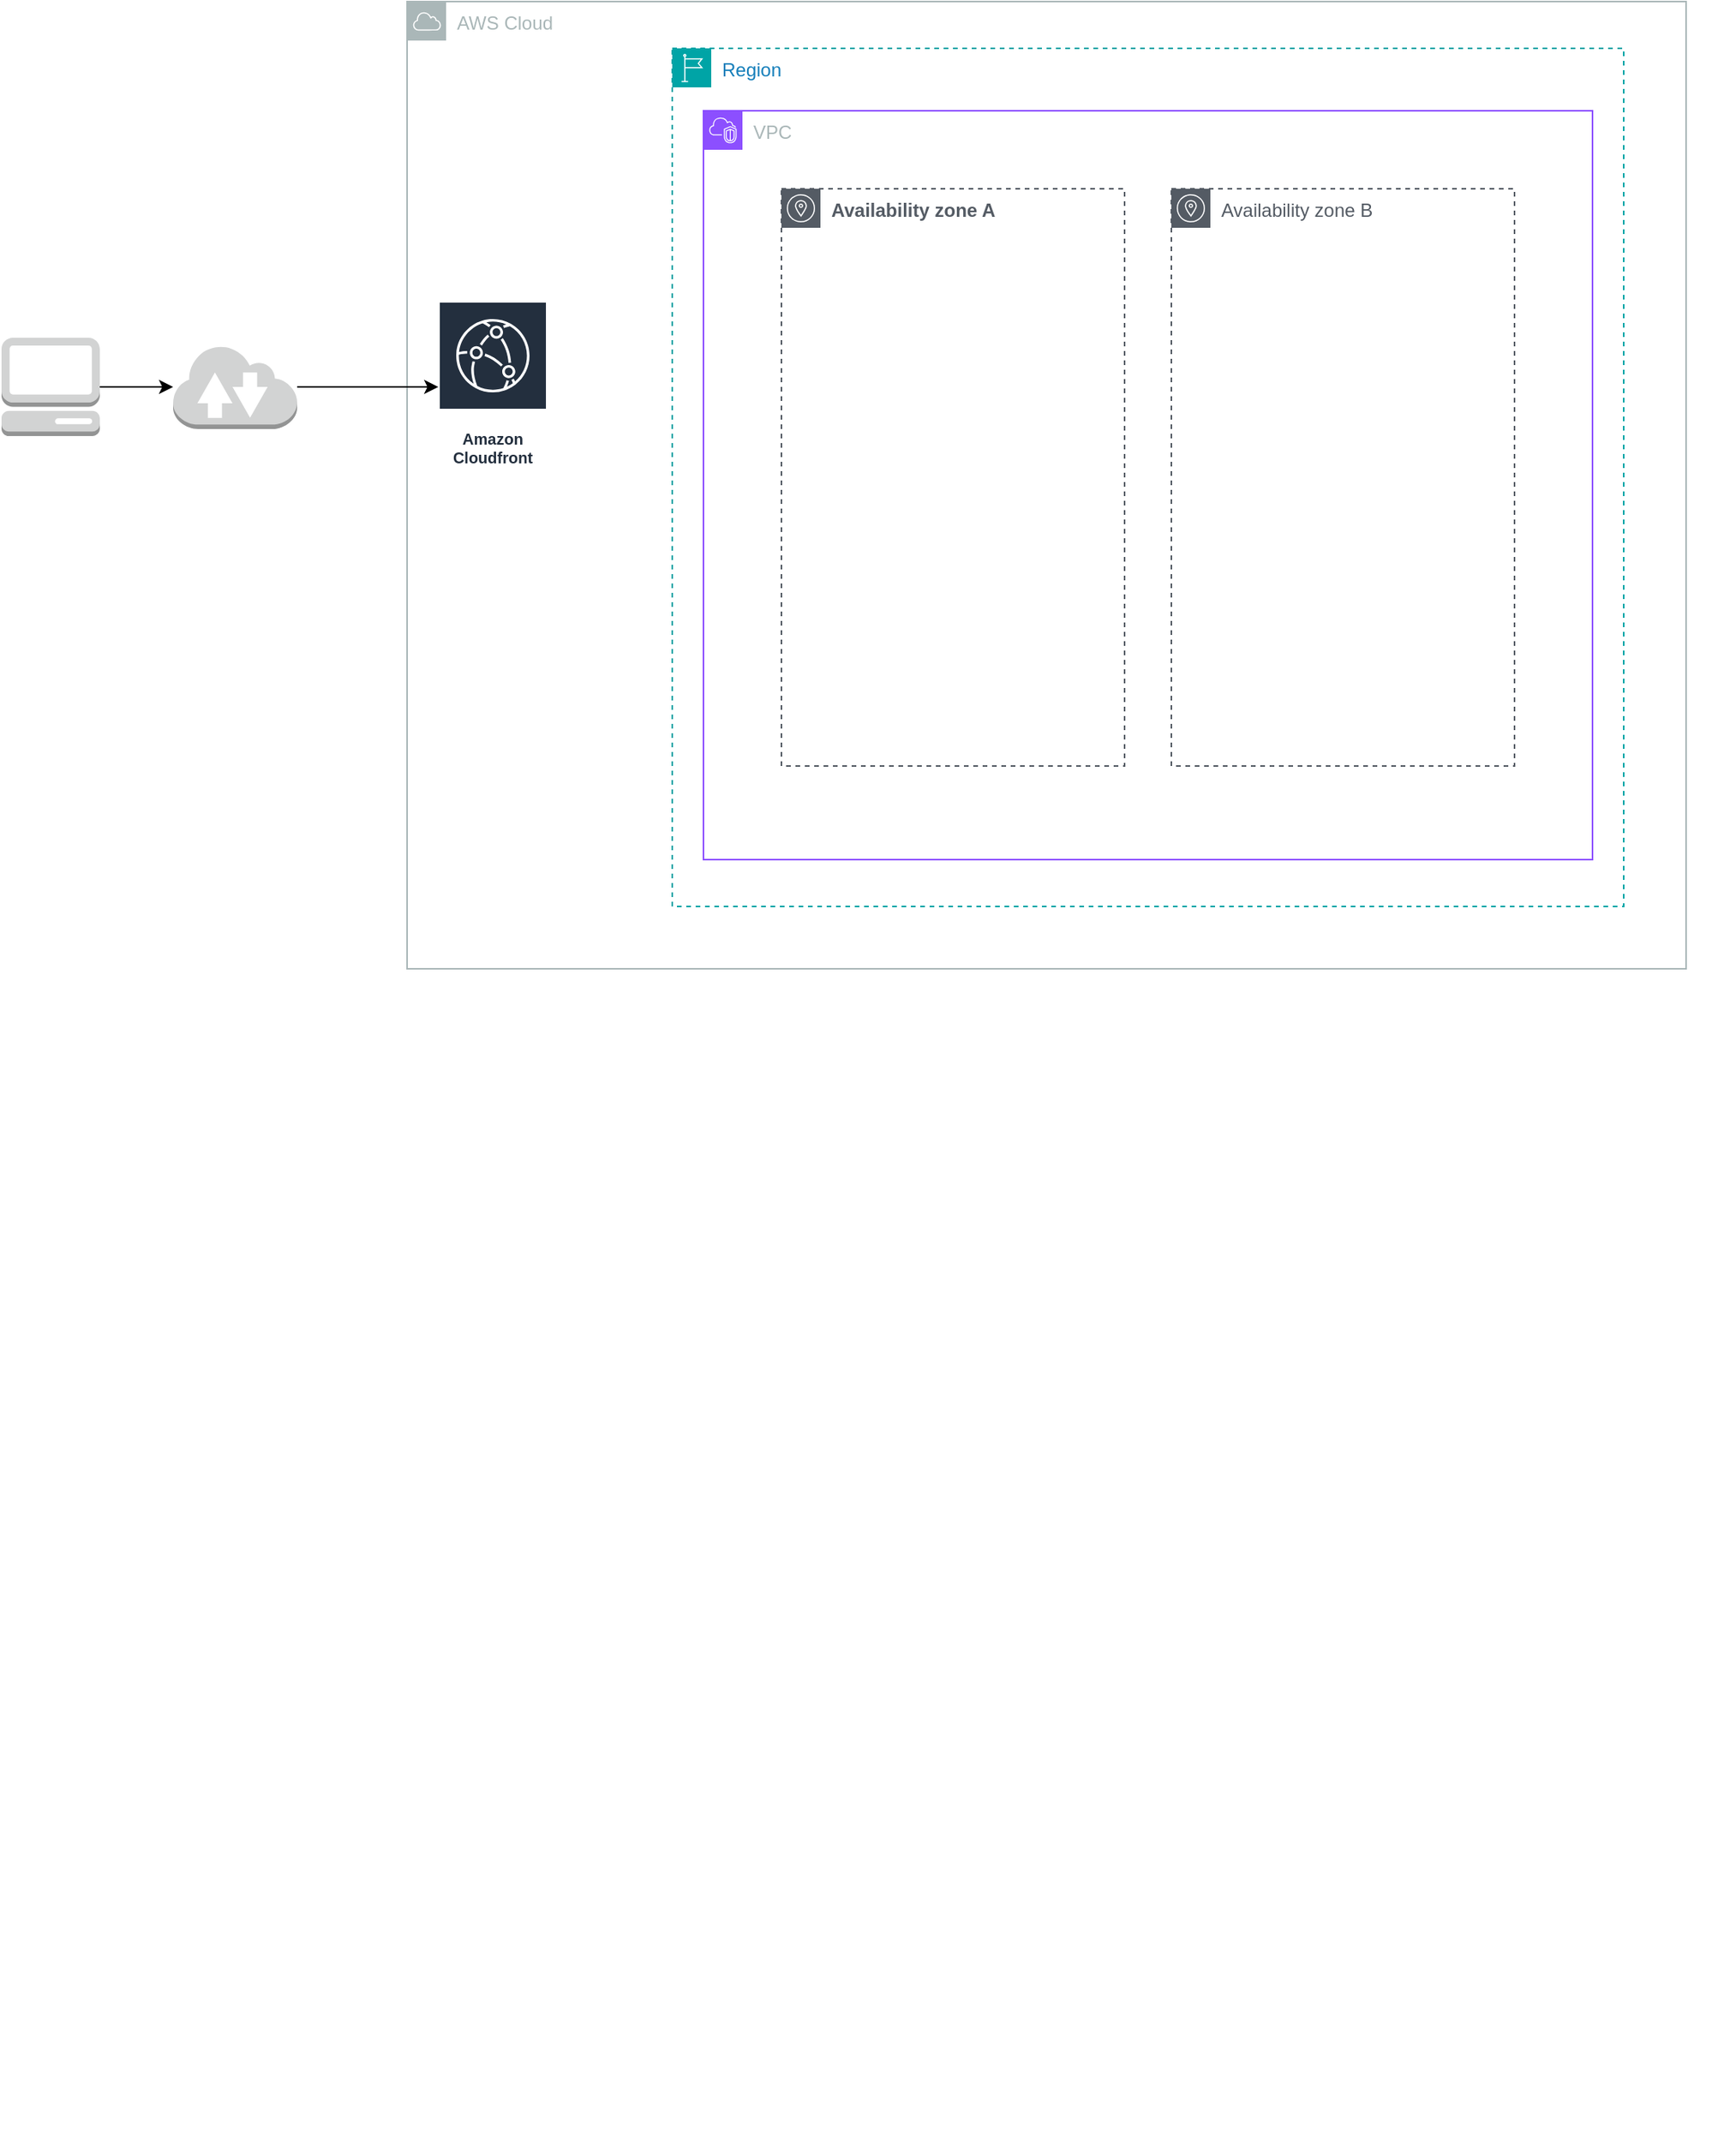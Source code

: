 <mxfile version="24.4.0" type="device">
  <diagram name="Page-1" id="hyz9cCNL46H4udZYwf-c">
    <mxGraphModel dx="4947" dy="2229" grid="1" gridSize="10" guides="1" tooltips="1" connect="1" arrows="1" fold="1" page="1" pageScale="1" pageWidth="850" pageHeight="1100" math="0" shadow="0">
      <root>
        <mxCell id="0" />
        <mxCell id="1" parent="0" />
        <mxCell id="jhsUSR5Oku1Mv5_VU2bX-2" value="VPC" style="points=[[0,0],[0.25,0],[0.5,0],[0.75,0],[1,0],[1,0.25],[1,0.5],[1,0.75],[1,1],[0.75,1],[0.5,1],[0.25,1],[0,1],[0,0.75],[0,0.5],[0,0.25]];outlineConnect=0;gradientColor=none;html=1;whiteSpace=wrap;fontSize=12;fontStyle=0;container=1;pointerEvents=0;collapsible=0;recursiveResize=0;shape=mxgraph.aws4.group;grIcon=mxgraph.aws4.group_vpc2;strokeColor=#8C4FFF;fillColor=none;verticalAlign=top;align=left;spacingLeft=30;fontColor=#AAB7B8;dashed=0;" vertex="1" parent="1">
          <mxGeometry x="150" y="190" width="570" height="480" as="geometry" />
        </mxCell>
        <mxCell id="jhsUSR5Oku1Mv5_VU2bX-5" value="AWS Cloud" style="sketch=0;outlineConnect=0;gradientColor=none;html=1;whiteSpace=wrap;fontSize=12;fontStyle=0;shape=mxgraph.aws4.group;grIcon=mxgraph.aws4.group_aws_cloud;strokeColor=#AAB7B8;fillColor=none;verticalAlign=top;align=left;spacingLeft=30;fontColor=#AAB7B8;dashed=0;" vertex="1" parent="1">
          <mxGeometry x="-40" y="120" width="820" height="620" as="geometry" />
        </mxCell>
        <mxCell id="jhsUSR5Oku1Mv5_VU2bX-6" value="Availability zone A" style="sketch=0;outlineConnect=0;gradientColor=none;html=1;whiteSpace=wrap;fontSize=12;fontStyle=1;shape=mxgraph.aws4.group;grIcon=mxgraph.aws4.group_availability_zone;strokeColor=#545B64;fillColor=none;verticalAlign=top;align=left;spacingLeft=30;fontColor=#545B64;dashed=1;" vertex="1" parent="1">
          <mxGeometry x="200" y="240" width="220" height="370" as="geometry" />
        </mxCell>
        <mxCell id="jhsUSR5Oku1Mv5_VU2bX-7" value="Availability zone B" style="sketch=0;outlineConnect=0;gradientColor=none;html=1;whiteSpace=wrap;fontSize=12;fontStyle=0;shape=mxgraph.aws4.group;grIcon=mxgraph.aws4.group_availability_zone;strokeColor=#545B64;fillColor=none;verticalAlign=top;align=left;spacingLeft=30;fontColor=#545B64;dashed=1;" vertex="1" parent="1">
          <mxGeometry x="450" y="240" width="220" height="370" as="geometry" />
        </mxCell>
        <mxCell id="jhsUSR5Oku1Mv5_VU2bX-13" style="edgeStyle=orthogonalEdgeStyle;rounded=0;orthogonalLoop=1;jettySize=auto;html=1;" edge="1" parent="1" source="jhsUSR5Oku1Mv5_VU2bX-8" target="jhsUSR5Oku1Mv5_VU2bX-9">
          <mxGeometry relative="1" as="geometry" />
        </mxCell>
        <mxCell id="jhsUSR5Oku1Mv5_VU2bX-8" value="" style="outlineConnect=0;dashed=0;verticalLabelPosition=bottom;verticalAlign=top;align=center;html=1;shape=mxgraph.aws3.management_console;fillColor=#D2D3D3;gradientColor=none;" vertex="1" parent="1">
          <mxGeometry x="-300" y="335.5" width="63" height="63" as="geometry" />
        </mxCell>
        <mxCell id="jhsUSR5Oku1Mv5_VU2bX-14" style="edgeStyle=orthogonalEdgeStyle;rounded=0;orthogonalLoop=1;jettySize=auto;html=1;" edge="1" parent="1" source="jhsUSR5Oku1Mv5_VU2bX-9" target="jhsUSR5Oku1Mv5_VU2bX-10">
          <mxGeometry relative="1" as="geometry" />
        </mxCell>
        <mxCell id="jhsUSR5Oku1Mv5_VU2bX-9" value="" style="outlineConnect=0;dashed=0;verticalLabelPosition=bottom;verticalAlign=top;align=center;html=1;shape=mxgraph.aws3.internet_2;fillColor=#D2D3D3;gradientColor=none;" vertex="1" parent="1">
          <mxGeometry x="-190" y="340" width="79.5" height="54" as="geometry" />
        </mxCell>
        <mxCell id="jhsUSR5Oku1Mv5_VU2bX-10" value="Amazon Cloudfront" style="sketch=0;outlineConnect=0;fontColor=#232F3E;gradientColor=none;strokeColor=#ffffff;fillColor=#232F3E;dashed=0;verticalLabelPosition=middle;verticalAlign=bottom;align=center;html=1;whiteSpace=wrap;fontSize=10;fontStyle=1;spacing=3;shape=mxgraph.aws4.productIcon;prIcon=mxgraph.aws4.cloudfront;" vertex="1" parent="1">
          <mxGeometry x="-20" y="312" width="70" height="110" as="geometry" />
        </mxCell>
        <mxCell id="jhsUSR5Oku1Mv5_VU2bX-15" value="Region" style="points=[[0,0],[0.25,0],[0.5,0],[0.75,0],[1,0],[1,0.25],[1,0.5],[1,0.75],[1,1],[0.75,1],[0.5,1],[0.25,1],[0,1],[0,0.75],[0,0.5],[0,0.25]];outlineConnect=0;gradientColor=none;html=1;whiteSpace=wrap;fontSize=12;fontStyle=0;container=1;pointerEvents=0;collapsible=0;recursiveResize=0;shape=mxgraph.aws4.group;grIcon=mxgraph.aws4.group_region;strokeColor=#00A4A6;fillColor=none;verticalAlign=top;align=left;spacingLeft=30;fontColor=#147EBA;dashed=1;" vertex="1" parent="1">
          <mxGeometry x="130" y="150" width="610" height="550" as="geometry" />
        </mxCell>
        <mxCell id="jhsUSR5Oku1Mv5_VU2bX-16" value="" style="shape=image;verticalLabelPosition=bottom;labelBackgroundColor=default;verticalAlign=top;aspect=fixed;imageAspect=0;image=https://nodeployfriday.com/images/posts/cost-effective-aws-architectures-for-wordpress-and-other-websites/Unwordpress_ref_arch-AddS3.png;" vertex="1" parent="1">
          <mxGeometry x="-190" y="900" width="1001" height="591" as="geometry" />
        </mxCell>
      </root>
    </mxGraphModel>
  </diagram>
</mxfile>
